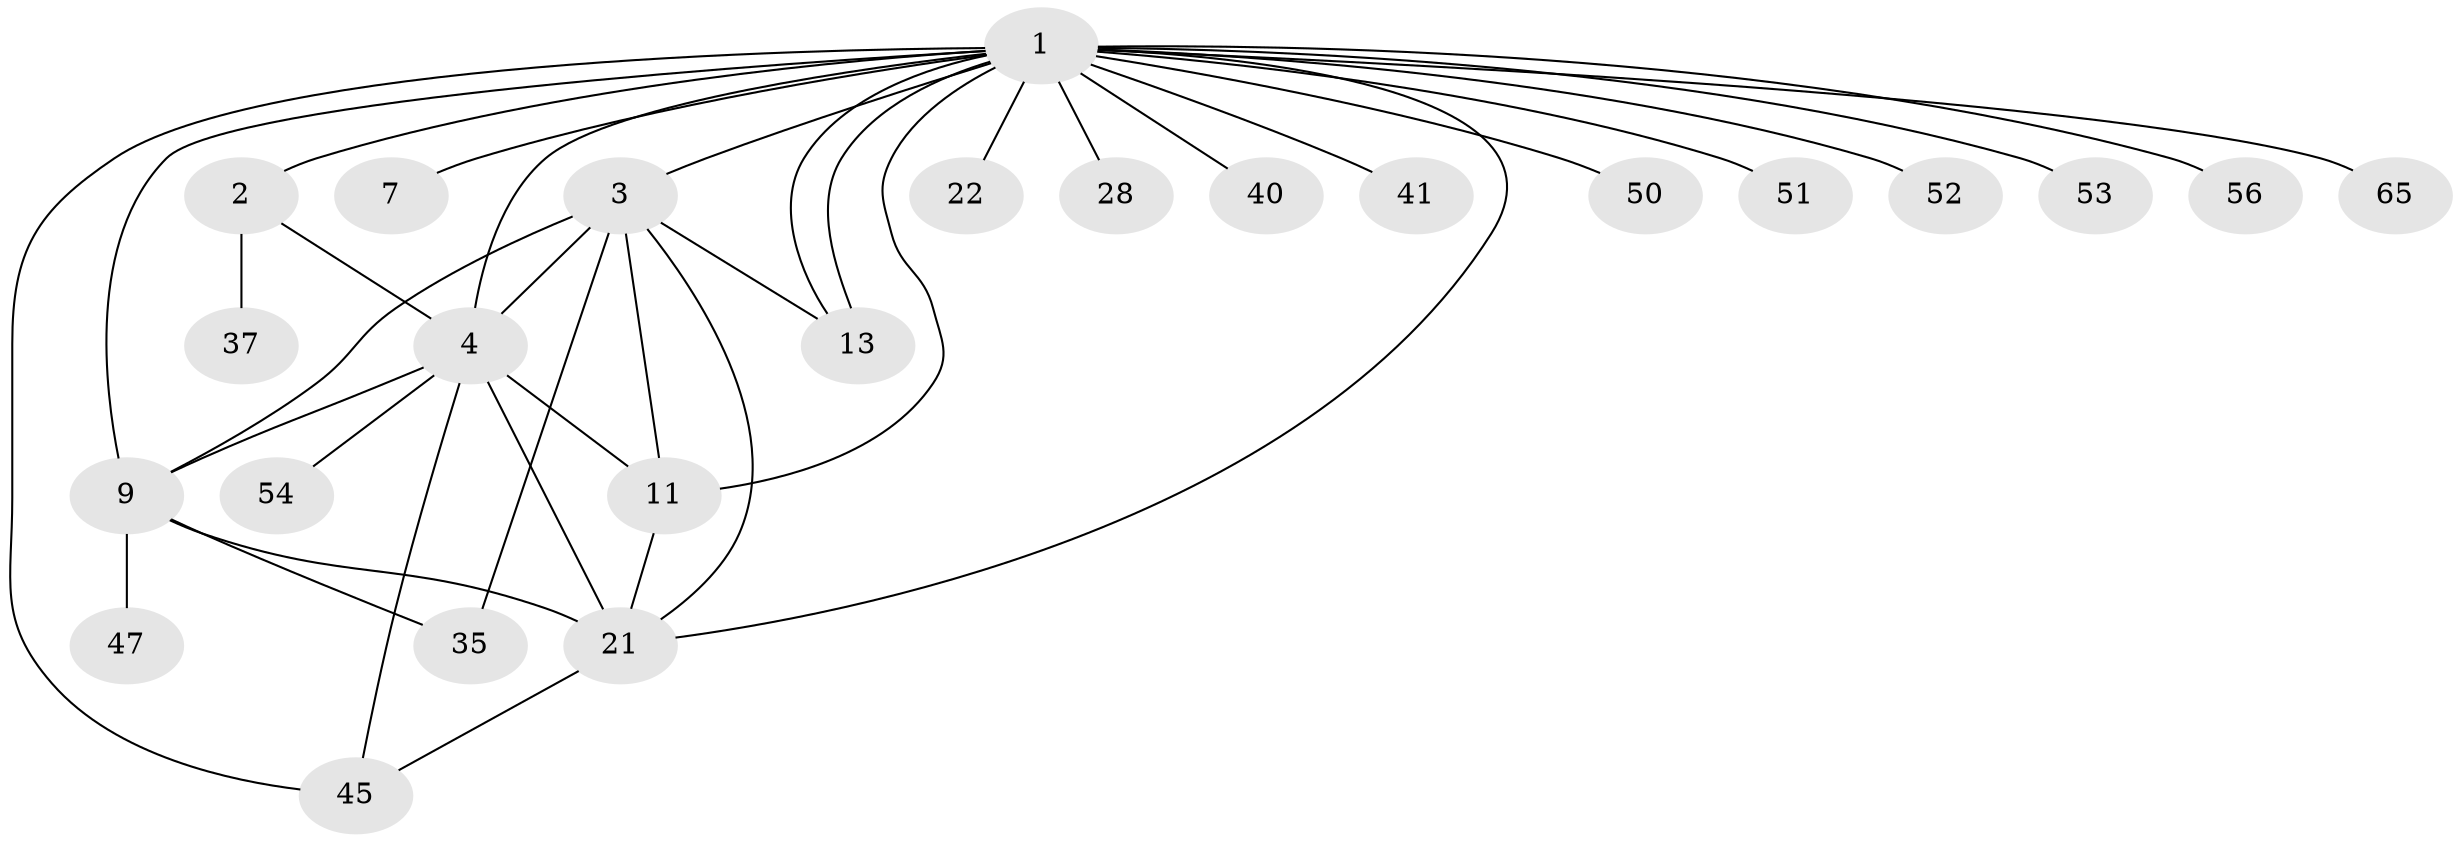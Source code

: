 // original degree distribution, {19: 0.012345679012345678, 3: 0.08641975308641975, 11: 0.012345679012345678, 6: 0.06172839506172839, 4: 0.037037037037037035, 7: 0.024691358024691357, 1: 0.4444444444444444, 2: 0.2222222222222222, 5: 0.08641975308641975, 8: 0.012345679012345678}
// Generated by graph-tools (version 1.1) at 2025/17/03/04/25 18:17:59]
// undirected, 24 vertices, 38 edges
graph export_dot {
graph [start="1"]
  node [color=gray90,style=filled];
  1 [super="+6+34"];
  2;
  3 [super="+38+8+25+30+55"];
  4 [super="+18+5+15+10"];
  7;
  9 [super="+36+29+39+17"];
  11 [super="+12+16"];
  13 [super="+48"];
  21 [super="+42+73+24+33"];
  22;
  28;
  35;
  37;
  40;
  41;
  45 [super="+68+46"];
  47;
  50;
  51;
  52;
  53;
  54;
  56;
  65;
  1 -- 2;
  1 -- 3;
  1 -- 4;
  1 -- 13;
  1 -- 13;
  1 -- 22;
  1 -- 28;
  1 -- 40;
  1 -- 41;
  1 -- 45;
  1 -- 50;
  1 -- 51;
  1 -- 52;
  1 -- 53;
  1 -- 56;
  1 -- 9 [weight=2];
  1 -- 65;
  1 -- 7;
  1 -- 11;
  1 -- 21 [weight=2];
  2 -- 37;
  2 -- 4;
  3 -- 21 [weight=2];
  3 -- 4 [weight=4];
  3 -- 11;
  3 -- 13 [weight=2];
  3 -- 35;
  3 -- 9;
  4 -- 21 [weight=6];
  4 -- 9 [weight=2];
  4 -- 11;
  4 -- 45;
  4 -- 54;
  9 -- 35;
  9 -- 47;
  9 -- 21;
  11 -- 21;
  21 -- 45;
}
